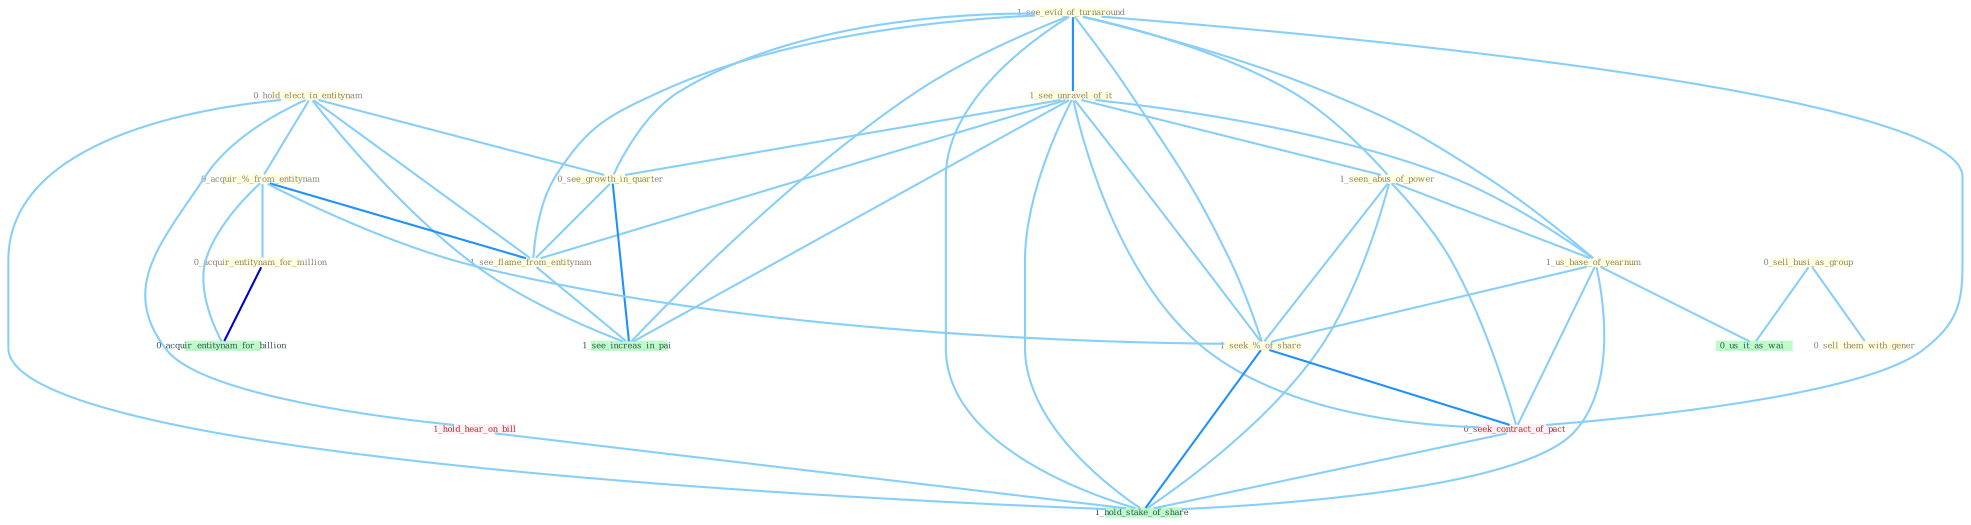 Graph G{ 
    node
    [shape=polygon,style=filled,width=.5,height=.06,color="#BDFCC9",fixedsize=true,fontsize=4,
    fontcolor="#2f4f4f"];
    {node
    [color="#ffffe0", fontcolor="#8b7d6b"] "0_hold_elect_in_entitynam " "1_see_evid_of_turnaround " "1_see_unravel_of_it " "1_seen_abus_of_power " "0_see_growth_in_quarter " "0_sell_busi_as_group " "0_acquir_%_from_entitynam " "1_see_flame_from_entitynam " "1_us_base_of_yearnum " "0_sell_them_with_gener " "0_acquir_entitynam_for_million " "1_seek_%_of_share "}
{node [color="#fff0f5", fontcolor="#b22222"] "0_seek_contract_of_pact " "1_hold_hear_on_bill "}
edge [color="#B0E2FF"];

	"0_hold_elect_in_entitynam " -- "0_see_growth_in_quarter " [w="1", color="#87cefa" ];
	"0_hold_elect_in_entitynam " -- "0_acquir_%_from_entitynam " [w="1", color="#87cefa" ];
	"0_hold_elect_in_entitynam " -- "1_see_flame_from_entitynam " [w="1", color="#87cefa" ];
	"0_hold_elect_in_entitynam " -- "1_see_increas_in_pai " [w="1", color="#87cefa" ];
	"0_hold_elect_in_entitynam " -- "1_hold_hear_on_bill " [w="1", color="#87cefa" ];
	"0_hold_elect_in_entitynam " -- "1_hold_stake_of_share " [w="1", color="#87cefa" ];
	"1_see_evid_of_turnaround " -- "1_see_unravel_of_it " [w="2", color="#1e90ff" , len=0.8];
	"1_see_evid_of_turnaround " -- "1_seen_abus_of_power " [w="1", color="#87cefa" ];
	"1_see_evid_of_turnaround " -- "0_see_growth_in_quarter " [w="1", color="#87cefa" ];
	"1_see_evid_of_turnaround " -- "1_see_flame_from_entitynam " [w="1", color="#87cefa" ];
	"1_see_evid_of_turnaround " -- "1_us_base_of_yearnum " [w="1", color="#87cefa" ];
	"1_see_evid_of_turnaround " -- "1_seek_%_of_share " [w="1", color="#87cefa" ];
	"1_see_evid_of_turnaround " -- "0_seek_contract_of_pact " [w="1", color="#87cefa" ];
	"1_see_evid_of_turnaround " -- "1_see_increas_in_pai " [w="1", color="#87cefa" ];
	"1_see_evid_of_turnaround " -- "1_hold_stake_of_share " [w="1", color="#87cefa" ];
	"1_see_unravel_of_it " -- "1_seen_abus_of_power " [w="1", color="#87cefa" ];
	"1_see_unravel_of_it " -- "0_see_growth_in_quarter " [w="1", color="#87cefa" ];
	"1_see_unravel_of_it " -- "1_see_flame_from_entitynam " [w="1", color="#87cefa" ];
	"1_see_unravel_of_it " -- "1_us_base_of_yearnum " [w="1", color="#87cefa" ];
	"1_see_unravel_of_it " -- "1_seek_%_of_share " [w="1", color="#87cefa" ];
	"1_see_unravel_of_it " -- "0_seek_contract_of_pact " [w="1", color="#87cefa" ];
	"1_see_unravel_of_it " -- "1_see_increas_in_pai " [w="1", color="#87cefa" ];
	"1_see_unravel_of_it " -- "1_hold_stake_of_share " [w="1", color="#87cefa" ];
	"1_seen_abus_of_power " -- "1_us_base_of_yearnum " [w="1", color="#87cefa" ];
	"1_seen_abus_of_power " -- "1_seek_%_of_share " [w="1", color="#87cefa" ];
	"1_seen_abus_of_power " -- "0_seek_contract_of_pact " [w="1", color="#87cefa" ];
	"1_seen_abus_of_power " -- "1_hold_stake_of_share " [w="1", color="#87cefa" ];
	"0_see_growth_in_quarter " -- "1_see_flame_from_entitynam " [w="1", color="#87cefa" ];
	"0_see_growth_in_quarter " -- "1_see_increas_in_pai " [w="2", color="#1e90ff" , len=0.8];
	"0_sell_busi_as_group " -- "0_sell_them_with_gener " [w="1", color="#87cefa" ];
	"0_sell_busi_as_group " -- "0_us_it_as_wai " [w="1", color="#87cefa" ];
	"0_acquir_%_from_entitynam " -- "1_see_flame_from_entitynam " [w="2", color="#1e90ff" , len=0.8];
	"0_acquir_%_from_entitynam " -- "0_acquir_entitynam_for_million " [w="1", color="#87cefa" ];
	"0_acquir_%_from_entitynam " -- "1_seek_%_of_share " [w="1", color="#87cefa" ];
	"0_acquir_%_from_entitynam " -- "0_acquir_entitynam_for_billion " [w="1", color="#87cefa" ];
	"1_see_flame_from_entitynam " -- "1_see_increas_in_pai " [w="1", color="#87cefa" ];
	"1_us_base_of_yearnum " -- "1_seek_%_of_share " [w="1", color="#87cefa" ];
	"1_us_base_of_yearnum " -- "0_seek_contract_of_pact " [w="1", color="#87cefa" ];
	"1_us_base_of_yearnum " -- "0_us_it_as_wai " [w="1", color="#87cefa" ];
	"1_us_base_of_yearnum " -- "1_hold_stake_of_share " [w="1", color="#87cefa" ];
	"0_acquir_entitynam_for_million " -- "0_acquir_entitynam_for_billion " [w="3", color="#0000cd" , len=0.6];
	"1_seek_%_of_share " -- "0_seek_contract_of_pact " [w="2", color="#1e90ff" , len=0.8];
	"1_seek_%_of_share " -- "1_hold_stake_of_share " [w="2", color="#1e90ff" , len=0.8];
	"0_seek_contract_of_pact " -- "1_hold_stake_of_share " [w="1", color="#87cefa" ];
	"1_hold_hear_on_bill " -- "1_hold_stake_of_share " [w="1", color="#87cefa" ];
}